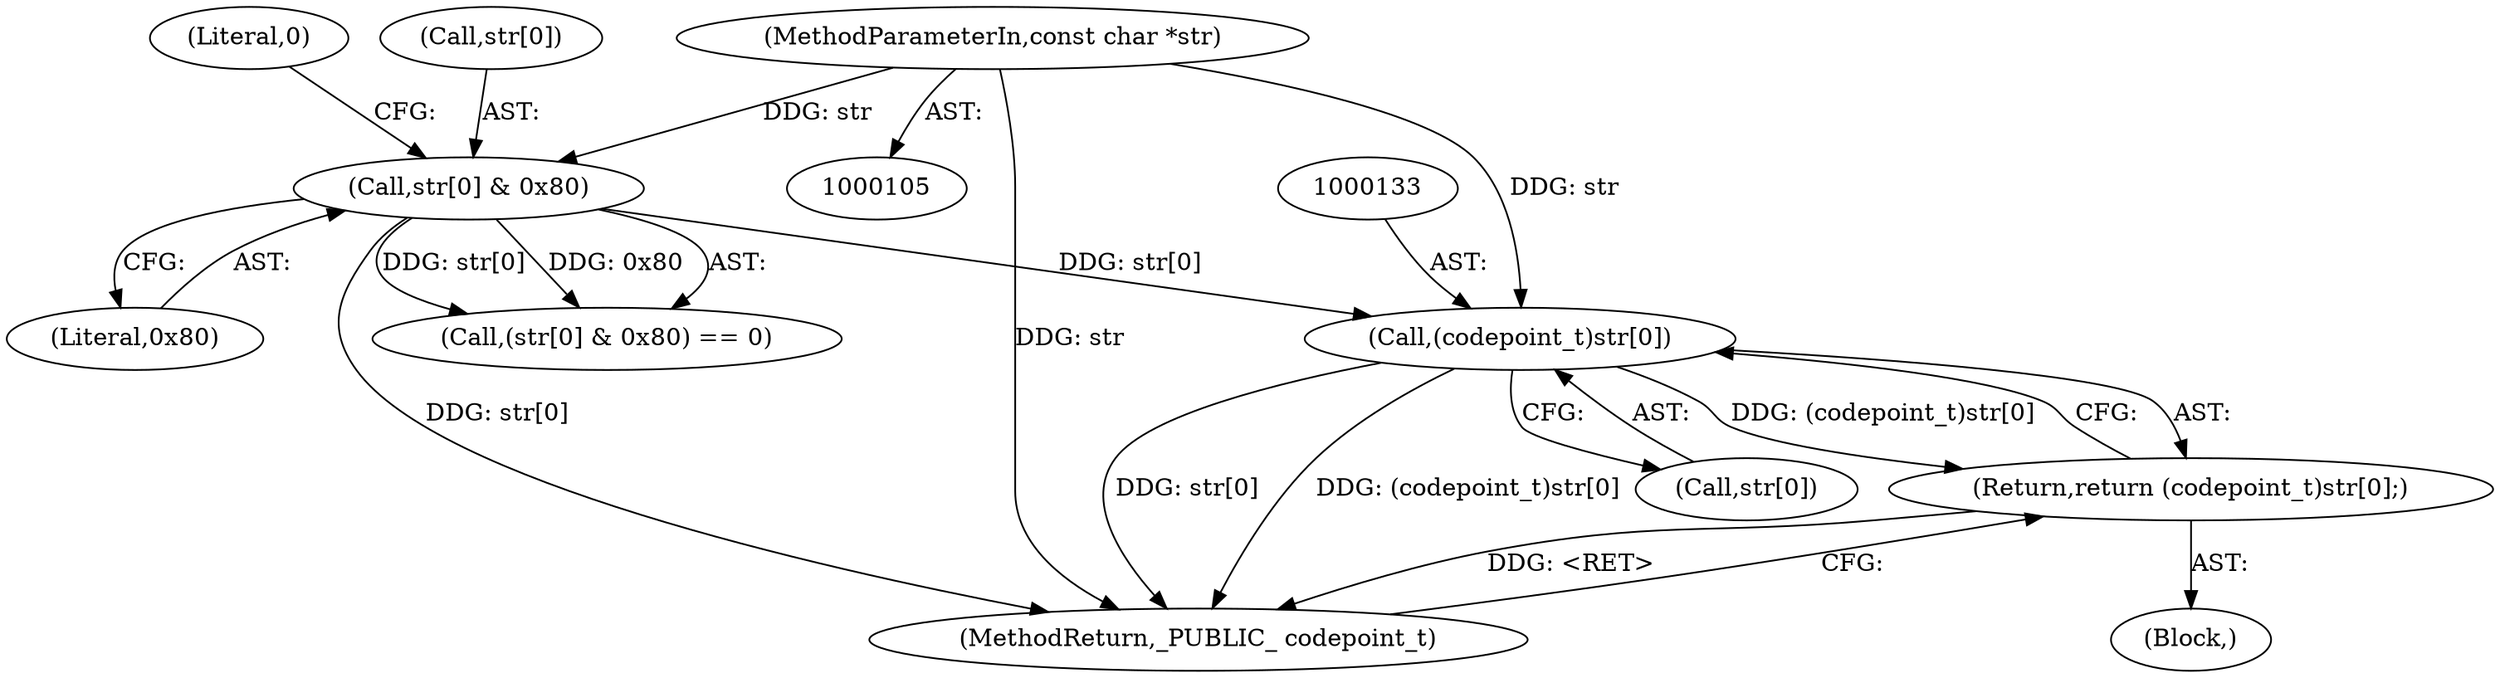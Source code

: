 digraph "0_samba_538d305de91e34a2938f5f219f18bf0e1918763f@array" {
"1000132" [label="(Call,(codepoint_t)str[0])"];
"1000120" [label="(Call,str[0] & 0x80)"];
"1000107" [label="(MethodParameterIn,const char *str)"];
"1000131" [label="(Return,return (codepoint_t)str[0];)"];
"1000125" [label="(Literal,0)"];
"1000134" [label="(Call,str[0])"];
"1000121" [label="(Call,str[0])"];
"1000283" [label="(MethodReturn,_PUBLIC_ codepoint_t)"];
"1000132" [label="(Call,(codepoint_t)str[0])"];
"1000126" [label="(Block,)"];
"1000119" [label="(Call,(str[0] & 0x80) == 0)"];
"1000124" [label="(Literal,0x80)"];
"1000107" [label="(MethodParameterIn,const char *str)"];
"1000131" [label="(Return,return (codepoint_t)str[0];)"];
"1000120" [label="(Call,str[0] & 0x80)"];
"1000132" -> "1000131"  [label="AST: "];
"1000132" -> "1000134"  [label="CFG: "];
"1000133" -> "1000132"  [label="AST: "];
"1000134" -> "1000132"  [label="AST: "];
"1000131" -> "1000132"  [label="CFG: "];
"1000132" -> "1000283"  [label="DDG: (codepoint_t)str[0]"];
"1000132" -> "1000283"  [label="DDG: str[0]"];
"1000132" -> "1000131"  [label="DDG: (codepoint_t)str[0]"];
"1000120" -> "1000132"  [label="DDG: str[0]"];
"1000107" -> "1000132"  [label="DDG: str"];
"1000120" -> "1000119"  [label="AST: "];
"1000120" -> "1000124"  [label="CFG: "];
"1000121" -> "1000120"  [label="AST: "];
"1000124" -> "1000120"  [label="AST: "];
"1000125" -> "1000120"  [label="CFG: "];
"1000120" -> "1000283"  [label="DDG: str[0]"];
"1000120" -> "1000119"  [label="DDG: str[0]"];
"1000120" -> "1000119"  [label="DDG: 0x80"];
"1000107" -> "1000120"  [label="DDG: str"];
"1000107" -> "1000105"  [label="AST: "];
"1000107" -> "1000283"  [label="DDG: str"];
"1000131" -> "1000126"  [label="AST: "];
"1000283" -> "1000131"  [label="CFG: "];
"1000131" -> "1000283"  [label="DDG: <RET>"];
}
